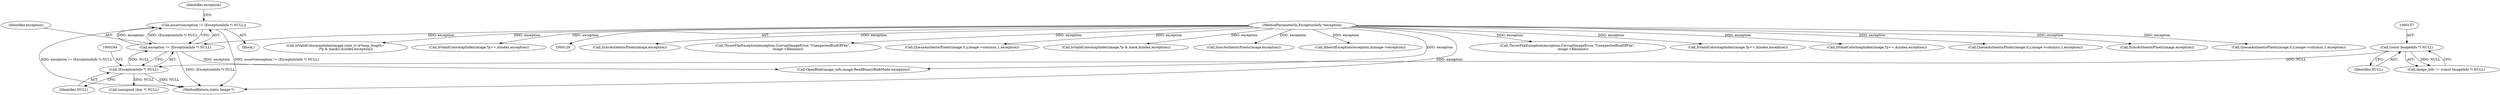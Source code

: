 digraph "0_ImageMagick_3e9165285eda6e1bb71172031d3048b51bb443a4@API" {
"1000180" [label="(Call,assert(exception != (ExceptionInfo *) NULL))"];
"1000181" [label="(Call,exception != (ExceptionInfo *) NULL)"];
"1000122" [label="(MethodParameterIn,ExceptionInfo *exception)"];
"1000183" [label="(Call,(ExceptionInfo *) NULL)"];
"1000156" [label="(Call,(const ImageInfo *) NULL)"];
"1000180" [label="(Call,assert(exception != (ExceptionInfo *) NULL))"];
"1001585" [label="(Call,SyncAuthenticPixels(image,exception))"];
"1000411" [label="(Call,ThrowFileException(exception,CorruptImageError,\"UnexpectedEndOfFile\",\n          image->filename))"];
"1001637" [label="(Call,QueueAuthenticPixels(image,0,y,image->columns,1,exception))"];
"1000123" [label="(Block,)"];
"1001156" [label="(Call,IsValidColormapIndex(image,*p & mask,&index,exception))"];
"1001755" [label="(Call,SyncAuthenticPixels(image,exception))"];
"1000181" [label="(Call,exception != (ExceptionInfo *) NULL)"];
"1000189" [label="(Identifier,exception)"];
"1000600" [label="(Call,InheritException(exception,&image->exception))"];
"1000198" [label="(Call,OpenBlob(image_info,image,ReadBinaryBlobMode,exception))"];
"1001825" [label="(Call,ThrowFileException(exception,CorruptImageError,\"UnexpectedEndOfFile\",\n          image->filename))"];
"1001669" [label="(Call,IsValidColormapIndex(image,*p++,&index,exception))"];
"1000156" [label="(Call,(const ImageInfo *) NULL)"];
"1001692" [label="(Call,IsValidColormapIndex(image,*p++,&index,exception))"];
"1000185" [label="(Identifier,NULL)"];
"1000421" [label="(Call,(unsigned char *) NULL)"];
"1001543" [label="(Call,QueueAuthenticPixels(image,0,y,image->columns,1,exception))"];
"1001352" [label="(Call,SyncAuthenticPixels(image,exception))"];
"1001932" [label="(MethodReturn,static Image *)"];
"1000158" [label="(Identifier,NULL)"];
"1000182" [label="(Identifier,exception)"];
"1000183" [label="(Call,(ExceptionInfo *) NULL)"];
"1000122" [label="(MethodParameterIn,ExceptionInfo *exception)"];
"1001288" [label="(Call,QueueAuthenticPixels(image,0,y,image->columns,1,exception))"];
"1000154" [label="(Call,image_info != (const ImageInfo *) NULL)"];
"1001211" [label="(Call,IsValidColormapIndex(image,(size_t) (x*map_length+\n                    (*p & mask)),&index,exception))"];
"1001715" [label="(Call,IsValidColormapIndex(image,*p++,&index,exception))"];
"1000180" -> "1000123"  [label="AST: "];
"1000180" -> "1000181"  [label="CFG: "];
"1000181" -> "1000180"  [label="AST: "];
"1000189" -> "1000180"  [label="CFG: "];
"1000180" -> "1001932"  [label="DDG: exception != (ExceptionInfo *) NULL"];
"1000180" -> "1001932"  [label="DDG: assert(exception != (ExceptionInfo *) NULL)"];
"1000181" -> "1000180"  [label="DDG: exception"];
"1000181" -> "1000180"  [label="DDG: (ExceptionInfo *) NULL"];
"1000181" -> "1000183"  [label="CFG: "];
"1000182" -> "1000181"  [label="AST: "];
"1000183" -> "1000181"  [label="AST: "];
"1000181" -> "1001932"  [label="DDG: (ExceptionInfo *) NULL"];
"1000122" -> "1000181"  [label="DDG: exception"];
"1000183" -> "1000181"  [label="DDG: NULL"];
"1000181" -> "1000198"  [label="DDG: exception"];
"1000122" -> "1000120"  [label="AST: "];
"1000122" -> "1001932"  [label="DDG: exception"];
"1000122" -> "1000198"  [label="DDG: exception"];
"1000122" -> "1000411"  [label="DDG: exception"];
"1000122" -> "1000600"  [label="DDG: exception"];
"1000122" -> "1001156"  [label="DDG: exception"];
"1000122" -> "1001211"  [label="DDG: exception"];
"1000122" -> "1001288"  [label="DDG: exception"];
"1000122" -> "1001352"  [label="DDG: exception"];
"1000122" -> "1001543"  [label="DDG: exception"];
"1000122" -> "1001585"  [label="DDG: exception"];
"1000122" -> "1001637"  [label="DDG: exception"];
"1000122" -> "1001669"  [label="DDG: exception"];
"1000122" -> "1001692"  [label="DDG: exception"];
"1000122" -> "1001715"  [label="DDG: exception"];
"1000122" -> "1001755"  [label="DDG: exception"];
"1000122" -> "1001825"  [label="DDG: exception"];
"1000183" -> "1000185"  [label="CFG: "];
"1000184" -> "1000183"  [label="AST: "];
"1000185" -> "1000183"  [label="AST: "];
"1000183" -> "1001932"  [label="DDG: NULL"];
"1000156" -> "1000183"  [label="DDG: NULL"];
"1000183" -> "1000421"  [label="DDG: NULL"];
"1000156" -> "1000154"  [label="AST: "];
"1000156" -> "1000158"  [label="CFG: "];
"1000157" -> "1000156"  [label="AST: "];
"1000158" -> "1000156"  [label="AST: "];
"1000154" -> "1000156"  [label="CFG: "];
"1000156" -> "1000154"  [label="DDG: NULL"];
}
